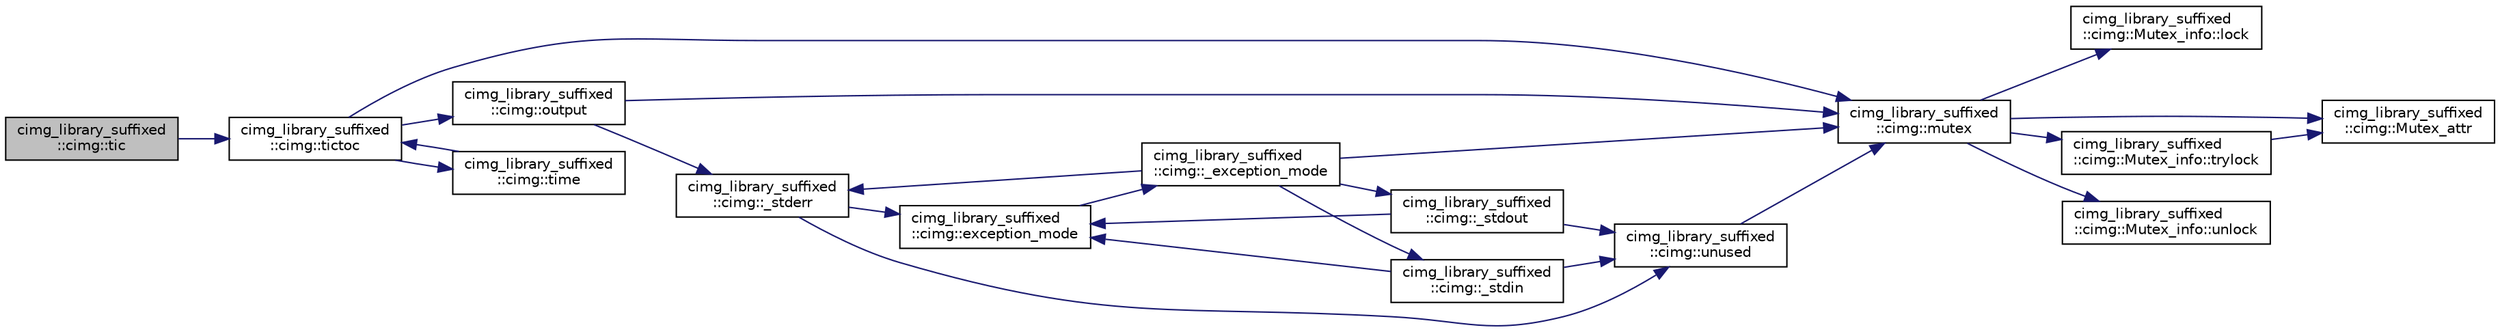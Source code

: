 digraph "cimg_library_suffixed::cimg::tic"
{
 // INTERACTIVE_SVG=YES
  edge [fontname="Helvetica",fontsize="10",labelfontname="Helvetica",labelfontsize="10"];
  node [fontname="Helvetica",fontsize="10",shape=record];
  rankdir="LR";
  Node4040 [label="cimg_library_suffixed\l::cimg::tic",height=0.2,width=0.4,color="black", fillcolor="grey75", style="filled", fontcolor="black"];
  Node4040 -> Node4041 [color="midnightblue",fontsize="10",style="solid",fontname="Helvetica"];
  Node4041 [label="cimg_library_suffixed\l::cimg::tictoc",height=0.2,width=0.4,color="black", fillcolor="white", style="filled",URL="$namespacecimg__library__suffixed_1_1cimg.html#ab47e3a7718b582df77725470f3824eb4"];
  Node4041 -> Node4042 [color="midnightblue",fontsize="10",style="solid",fontname="Helvetica"];
  Node4042 [label="cimg_library_suffixed\l::cimg::mutex",height=0.2,width=0.4,color="black", fillcolor="white", style="filled",URL="$namespacecimg__library__suffixed_1_1cimg.html#a9e739e4b4ac058abfba069466617b914"];
  Node4042 -> Node4043 [color="midnightblue",fontsize="10",style="solid",fontname="Helvetica"];
  Node4043 [label="cimg_library_suffixed\l::cimg::Mutex_info::lock",height=0.2,width=0.4,color="black", fillcolor="white", style="filled",URL="$structcimg__library__suffixed_1_1cimg_1_1_mutex__info.html#a6cc8e26847a1aa649febed03d70182e7"];
  Node4042 -> Node4044 [color="midnightblue",fontsize="10",style="solid",fontname="Helvetica"];
  Node4044 [label="cimg_library_suffixed\l::cimg::Mutex_attr",height=0.2,width=0.4,color="black", fillcolor="white", style="filled",URL="$namespacecimg__library__suffixed_1_1cimg.html#aa0e1bc96ae6e235dc5b67b8b0a466166"];
  Node4042 -> Node4045 [color="midnightblue",fontsize="10",style="solid",fontname="Helvetica"];
  Node4045 [label="cimg_library_suffixed\l::cimg::Mutex_info::trylock",height=0.2,width=0.4,color="black", fillcolor="white", style="filled",URL="$structcimg__library__suffixed_1_1cimg_1_1_mutex__info.html#a9bf4ed1e1dfe6f28fa6250cd04f3c900"];
  Node4045 -> Node4044 [color="midnightblue",fontsize="10",style="solid",fontname="Helvetica"];
  Node4042 -> Node4046 [color="midnightblue",fontsize="10",style="solid",fontname="Helvetica"];
  Node4046 [label="cimg_library_suffixed\l::cimg::Mutex_info::unlock",height=0.2,width=0.4,color="black", fillcolor="white", style="filled",URL="$structcimg__library__suffixed_1_1cimg_1_1_mutex__info.html#afac3fa5f107ad4795fb867050f616555"];
  Node4041 -> Node4047 [color="midnightblue",fontsize="10",style="solid",fontname="Helvetica"];
  Node4047 [label="cimg_library_suffixed\l::cimg::time",height=0.2,width=0.4,color="black", fillcolor="white", style="filled",URL="$namespacecimg__library__suffixed_1_1cimg.html#a71a3c7b37befc7a4313dfcdd80271bce",tooltip="Return the value of a system timer, with a millisecond precision. "];
  Node4047 -> Node4041 [color="midnightblue",fontsize="10",style="solid",fontname="Helvetica"];
  Node4041 -> Node4048 [color="midnightblue",fontsize="10",style="solid",fontname="Helvetica"];
  Node4048 [label="cimg_library_suffixed\l::cimg::output",height=0.2,width=0.4,color="black", fillcolor="white", style="filled",URL="$namespacecimg__library__suffixed_1_1cimg.html#ada686776cc71803df391eea79cd1b3e5",tooltip="Get/set default output stream for the  library messages. "];
  Node4048 -> Node4049 [color="midnightblue",fontsize="10",style="solid",fontname="Helvetica"];
  Node4049 [label="cimg_library_suffixed\l::cimg::_stderr",height=0.2,width=0.4,color="black", fillcolor="white", style="filled",URL="$namespacecimg__library__suffixed_1_1cimg.html#aab8db7528c32a8fd3a3dc471e662782e"];
  Node4049 -> Node4050 [color="midnightblue",fontsize="10",style="solid",fontname="Helvetica"];
  Node4050 [label="cimg_library_suffixed\l::cimg::exception_mode",height=0.2,width=0.4,color="black", fillcolor="white", style="filled",URL="$namespacecimg__library__suffixed_1_1cimg.html#aeafab144366eddd11360f32f468fa4af",tooltip="Set current  exception mode. "];
  Node4050 -> Node4051 [color="midnightblue",fontsize="10",style="solid",fontname="Helvetica"];
  Node4051 [label="cimg_library_suffixed\l::cimg::_exception_mode",height=0.2,width=0.4,color="black", fillcolor="white", style="filled",URL="$namespacecimg__library__suffixed_1_1cimg.html#a6c578f866de2be9be7e385d693c758c8"];
  Node4051 -> Node4049 [color="midnightblue",fontsize="10",style="solid",fontname="Helvetica"];
  Node4051 -> Node4052 [color="midnightblue",fontsize="10",style="solid",fontname="Helvetica"];
  Node4052 [label="cimg_library_suffixed\l::cimg::_stdin",height=0.2,width=0.4,color="black", fillcolor="white", style="filled",URL="$namespacecimg__library__suffixed_1_1cimg.html#a01a3b743897290604513ea6d847c9886"];
  Node4052 -> Node4050 [color="midnightblue",fontsize="10",style="solid",fontname="Helvetica"];
  Node4052 -> Node4053 [color="midnightblue",fontsize="10",style="solid",fontname="Helvetica"];
  Node4053 [label="cimg_library_suffixed\l::cimg::unused",height=0.2,width=0.4,color="black", fillcolor="white", style="filled",URL="$namespacecimg__library__suffixed_1_1cimg.html#a79aef0cbcf66ceb71c2b74cb66b4deb2",tooltip="Avoid warning messages due to unused parameters. Do nothing actually. "];
  Node4053 -> Node4042 [color="midnightblue",fontsize="10",style="solid",fontname="Helvetica"];
  Node4051 -> Node4054 [color="midnightblue",fontsize="10",style="solid",fontname="Helvetica"];
  Node4054 [label="cimg_library_suffixed\l::cimg::_stdout",height=0.2,width=0.4,color="black", fillcolor="white", style="filled",URL="$namespacecimg__library__suffixed_1_1cimg.html#a493220746e5df3466568bd7862825008"];
  Node4054 -> Node4050 [color="midnightblue",fontsize="10",style="solid",fontname="Helvetica"];
  Node4054 -> Node4053 [color="midnightblue",fontsize="10",style="solid",fontname="Helvetica"];
  Node4051 -> Node4042 [color="midnightblue",fontsize="10",style="solid",fontname="Helvetica"];
  Node4049 -> Node4053 [color="midnightblue",fontsize="10",style="solid",fontname="Helvetica"];
  Node4048 -> Node4042 [color="midnightblue",fontsize="10",style="solid",fontname="Helvetica"];
}
